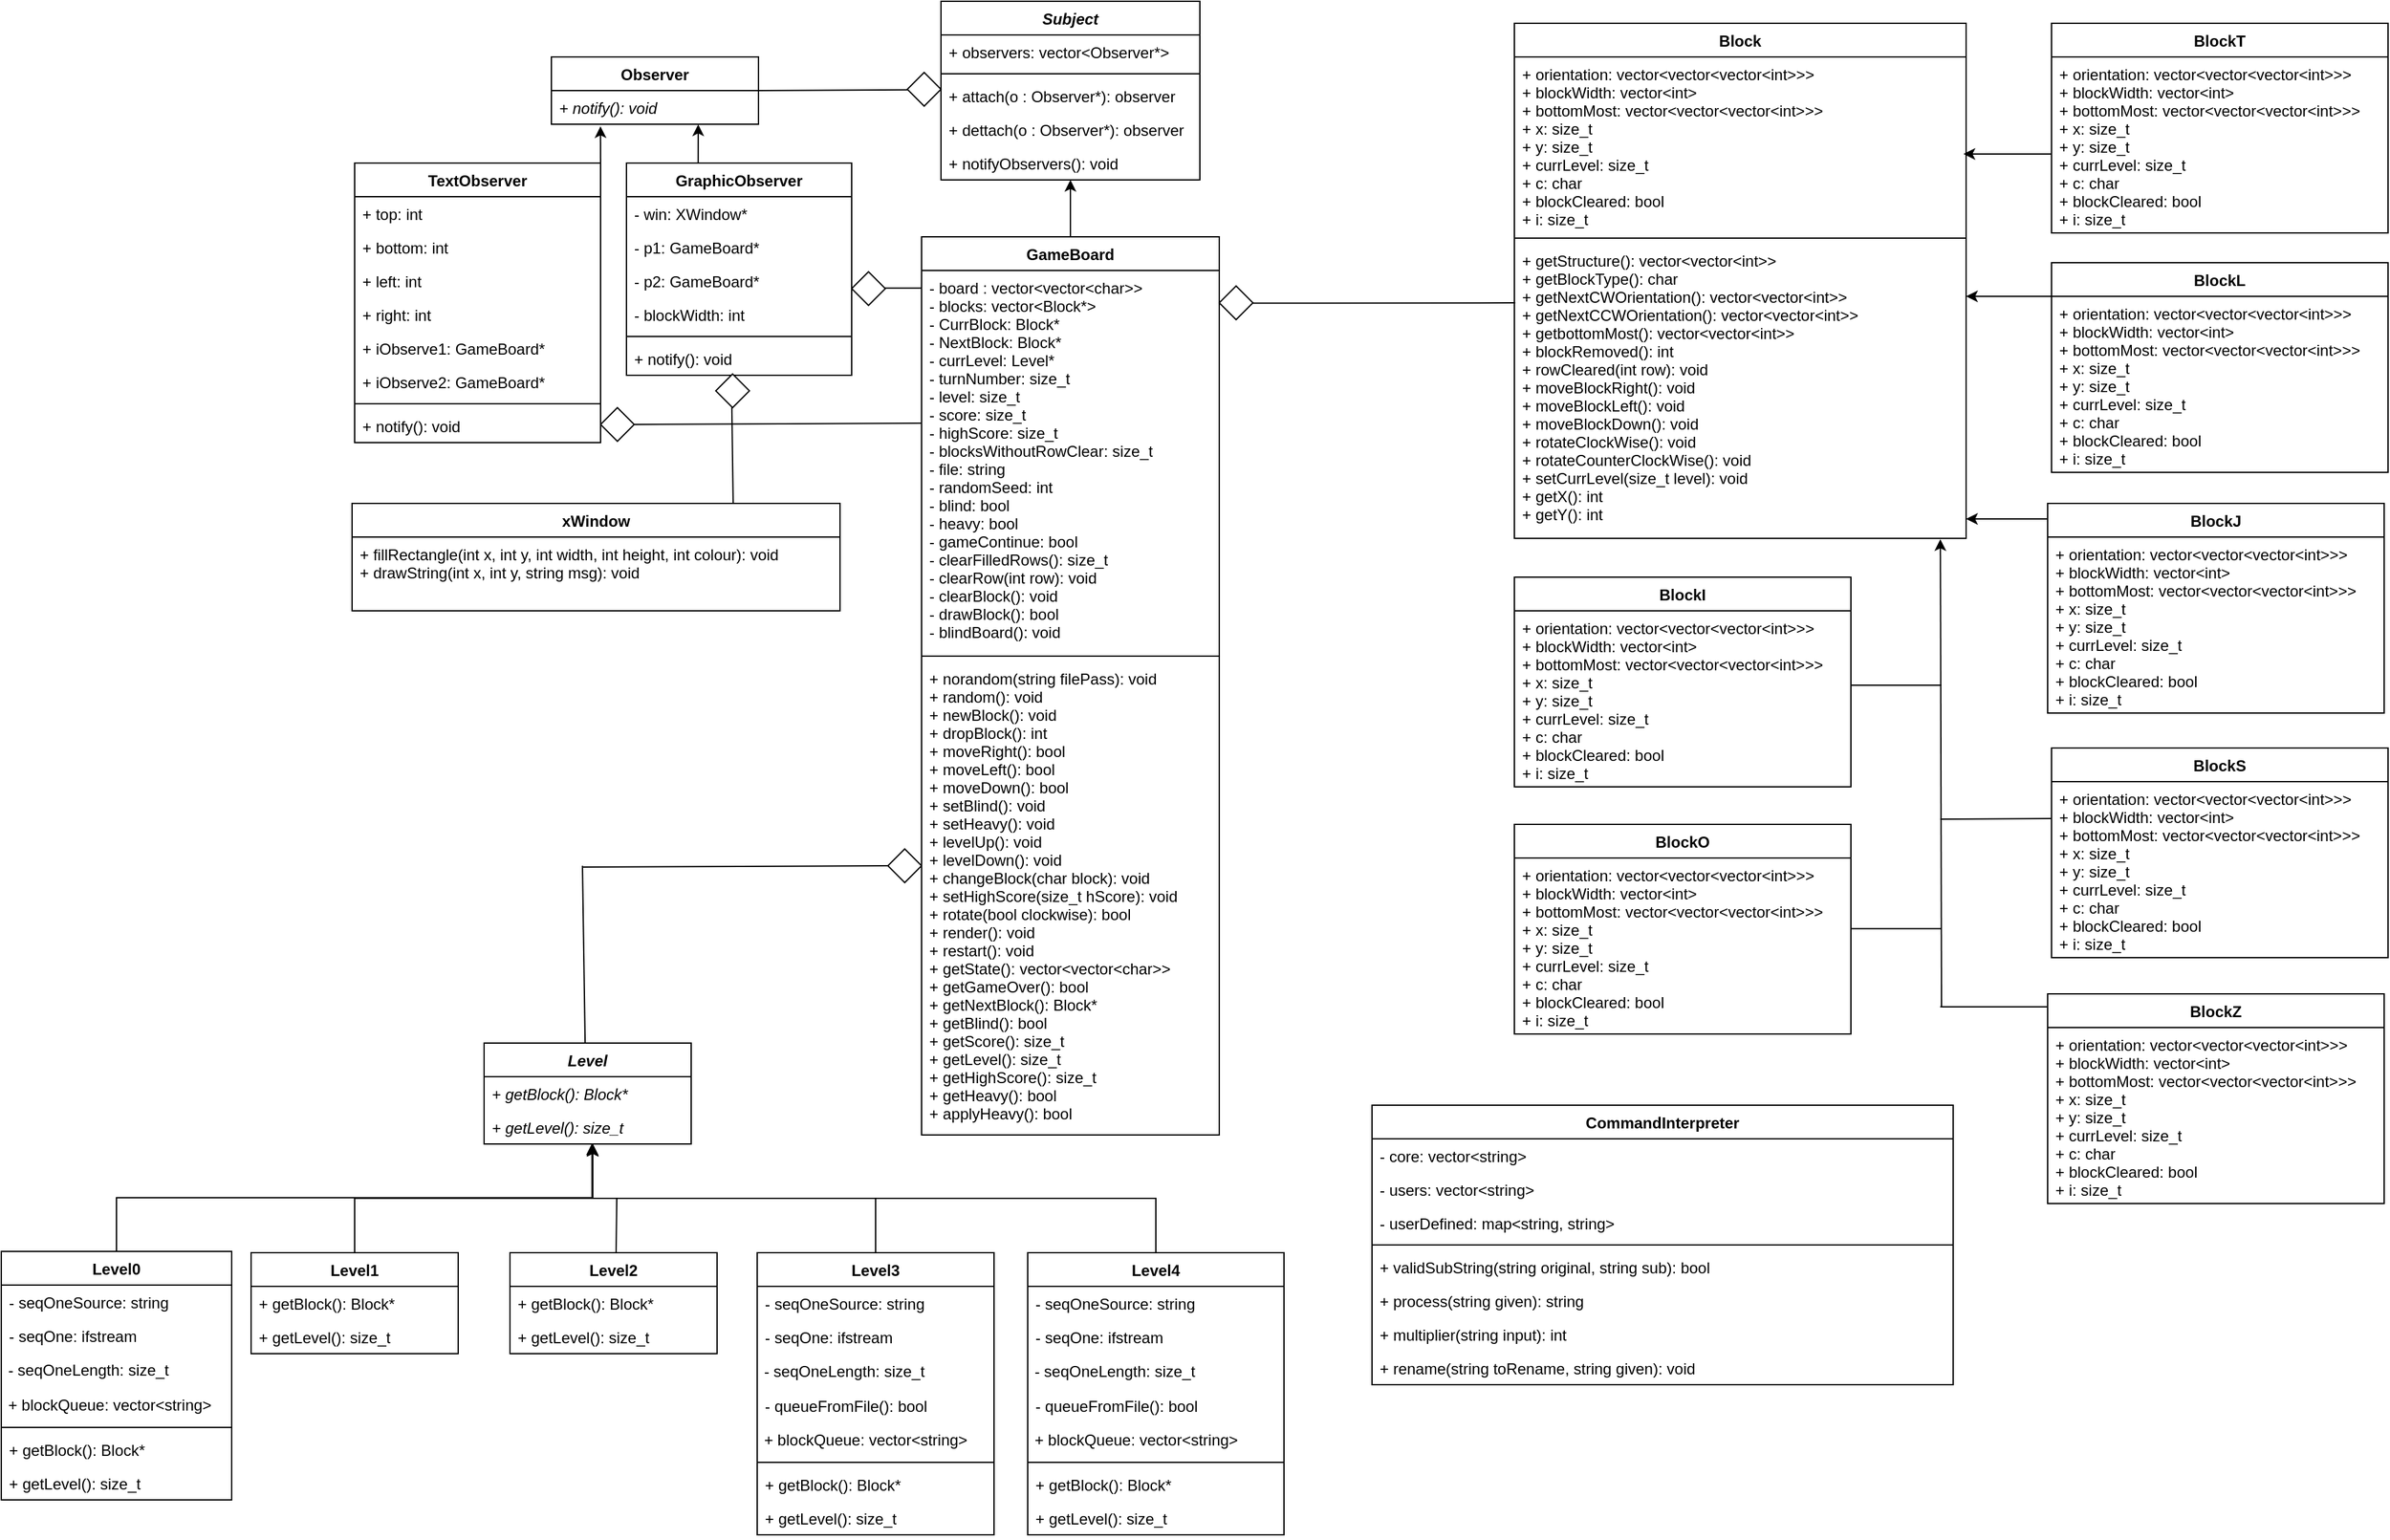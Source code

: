 <mxfile version="20.6.0" type="github">
  <diagram id="C5RBs43oDa-KdzZeNtuy" name="Page-1">
    <mxGraphModel dx="1483" dy="1273" grid="0" gridSize="10" guides="1" tooltips="1" connect="1" arrows="1" fold="1" page="0" pageScale="1" pageWidth="827" pageHeight="1169" math="0" shadow="0">
      <root>
        <mxCell id="WIyWlLk6GJQsqaUBKTNV-0" />
        <mxCell id="WIyWlLk6GJQsqaUBKTNV-1" parent="WIyWlLk6GJQsqaUBKTNV-0" />
        <mxCell id="HCrgHFyzqFVPdRo0mYGG-0" value="Subject" style="swimlane;fontStyle=3;align=center;verticalAlign=top;childLayout=stackLayout;horizontal=1;startSize=26;horizontalStack=0;resizeParent=1;resizeParentMax=0;resizeLast=0;collapsible=1;marginBottom=0;" parent="WIyWlLk6GJQsqaUBKTNV-1" vertex="1">
          <mxGeometry x="494" y="-35" width="200" height="138" as="geometry" />
        </mxCell>
        <mxCell id="HCrgHFyzqFVPdRo0mYGG-1" value="+ observers: vector&lt;Observer*&gt;" style="text;strokeColor=none;fillColor=none;align=left;verticalAlign=top;spacingLeft=4;spacingRight=4;overflow=hidden;rotatable=0;points=[[0,0.5],[1,0.5]];portConstraint=eastwest;" parent="HCrgHFyzqFVPdRo0mYGG-0" vertex="1">
          <mxGeometry y="26" width="200" height="26" as="geometry" />
        </mxCell>
        <mxCell id="HCrgHFyzqFVPdRo0mYGG-2" value="" style="line;strokeWidth=1;fillColor=none;align=left;verticalAlign=middle;spacingTop=-1;spacingLeft=3;spacingRight=3;rotatable=0;labelPosition=right;points=[];portConstraint=eastwest;strokeColor=inherit;" parent="HCrgHFyzqFVPdRo0mYGG-0" vertex="1">
          <mxGeometry y="52" width="200" height="8" as="geometry" />
        </mxCell>
        <mxCell id="OUQTVfBQ55vAlHP0ge6A-0" value="+ attach(o : Observer*): observer" style="text;strokeColor=none;fillColor=none;align=left;verticalAlign=top;spacingLeft=4;spacingRight=4;overflow=hidden;rotatable=0;points=[[0,0.5],[1,0.5]];portConstraint=eastwest;" parent="HCrgHFyzqFVPdRo0mYGG-0" vertex="1">
          <mxGeometry y="60" width="200" height="26" as="geometry" />
        </mxCell>
        <mxCell id="OUQTVfBQ55vAlHP0ge6A-1" value="+ dettach(o : Observer*): observer" style="text;strokeColor=none;fillColor=none;align=left;verticalAlign=top;spacingLeft=4;spacingRight=4;overflow=hidden;rotatable=0;points=[[0,0.5],[1,0.5]];portConstraint=eastwest;" parent="HCrgHFyzqFVPdRo0mYGG-0" vertex="1">
          <mxGeometry y="86" width="200" height="26" as="geometry" />
        </mxCell>
        <mxCell id="OUQTVfBQ55vAlHP0ge6A-2" value="+ notifyObservers(): void" style="text;strokeColor=none;fillColor=none;align=left;verticalAlign=top;spacingLeft=4;spacingRight=4;overflow=hidden;rotatable=0;points=[[0,0.5],[1,0.5]];portConstraint=eastwest;" parent="HCrgHFyzqFVPdRo0mYGG-0" vertex="1">
          <mxGeometry y="112" width="200" height="26" as="geometry" />
        </mxCell>
        <mxCell id="J1tw9hD5CfNTecOnbsp3-54" style="edgeStyle=orthogonalEdgeStyle;rounded=0;orthogonalLoop=1;jettySize=auto;html=1;exitX=0.25;exitY=0;exitDx=0;exitDy=0;entryX=0.709;entryY=1.004;entryDx=0;entryDy=0;entryPerimeter=0;" parent="WIyWlLk6GJQsqaUBKTNV-1" source="HCrgHFyzqFVPdRo0mYGG-8" target="J1tw9hD5CfNTecOnbsp3-3" edge="1">
          <mxGeometry relative="1" as="geometry" />
        </mxCell>
        <mxCell id="HCrgHFyzqFVPdRo0mYGG-8" value="GraphicObserver&#xa;" style="swimlane;fontStyle=1;align=center;verticalAlign=top;childLayout=stackLayout;horizontal=1;startSize=26;horizontalStack=0;resizeParent=1;resizeParentMax=0;resizeLast=0;collapsible=1;marginBottom=0;" parent="WIyWlLk6GJQsqaUBKTNV-1" vertex="1">
          <mxGeometry x="251" y="90" width="174" height="164" as="geometry" />
        </mxCell>
        <mxCell id="HCrgHFyzqFVPdRo0mYGG-9" value="- win: XWindow*" style="text;strokeColor=none;fillColor=none;align=left;verticalAlign=top;spacingLeft=4;spacingRight=4;overflow=hidden;rotatable=0;points=[[0,0.5],[1,0.5]];portConstraint=eastwest;" parent="HCrgHFyzqFVPdRo0mYGG-8" vertex="1">
          <mxGeometry y="26" width="174" height="26" as="geometry" />
        </mxCell>
        <mxCell id="OUQTVfBQ55vAlHP0ge6A-24" value="- p1: GameBoard*" style="text;strokeColor=none;fillColor=none;align=left;verticalAlign=top;spacingLeft=4;spacingRight=4;overflow=hidden;rotatable=0;points=[[0,0.5],[1,0.5]];portConstraint=eastwest;" parent="HCrgHFyzqFVPdRo0mYGG-8" vertex="1">
          <mxGeometry y="52" width="174" height="26" as="geometry" />
        </mxCell>
        <mxCell id="OUQTVfBQ55vAlHP0ge6A-25" value="- p2: GameBoard*" style="text;strokeColor=none;fillColor=none;align=left;verticalAlign=top;spacingLeft=4;spacingRight=4;overflow=hidden;rotatable=0;points=[[0,0.5],[1,0.5]];portConstraint=eastwest;" parent="HCrgHFyzqFVPdRo0mYGG-8" vertex="1">
          <mxGeometry y="78" width="174" height="26" as="geometry" />
        </mxCell>
        <mxCell id="OUQTVfBQ55vAlHP0ge6A-22" value="- blockWidth: int" style="text;strokeColor=none;fillColor=none;align=left;verticalAlign=top;spacingLeft=4;spacingRight=4;overflow=hidden;rotatable=0;points=[[0,0.5],[1,0.5]];portConstraint=eastwest;" parent="HCrgHFyzqFVPdRo0mYGG-8" vertex="1">
          <mxGeometry y="104" width="174" height="26" as="geometry" />
        </mxCell>
        <mxCell id="HCrgHFyzqFVPdRo0mYGG-10" value="" style="line;strokeWidth=1;fillColor=none;align=left;verticalAlign=middle;spacingTop=-1;spacingLeft=3;spacingRight=3;rotatable=0;labelPosition=right;points=[];portConstraint=eastwest;strokeColor=inherit;" parent="HCrgHFyzqFVPdRo0mYGG-8" vertex="1">
          <mxGeometry y="130" width="174" height="8" as="geometry" />
        </mxCell>
        <mxCell id="OUQTVfBQ55vAlHP0ge6A-26" value="+ notify(): void" style="text;strokeColor=none;fillColor=none;align=left;verticalAlign=top;spacingLeft=4;spacingRight=4;overflow=hidden;rotatable=0;points=[[0,0.5],[1,0.5]];portConstraint=eastwest;" parent="HCrgHFyzqFVPdRo0mYGG-8" vertex="1">
          <mxGeometry y="138" width="174" height="26" as="geometry" />
        </mxCell>
        <mxCell id="J1tw9hD5CfNTecOnbsp3-65" style="edgeStyle=orthogonalEdgeStyle;rounded=0;orthogonalLoop=1;jettySize=auto;html=1;exitX=1;exitY=0;exitDx=0;exitDy=0;entryX=0.237;entryY=1.061;entryDx=0;entryDy=0;entryPerimeter=0;" parent="WIyWlLk6GJQsqaUBKTNV-1" source="HCrgHFyzqFVPdRo0mYGG-12" target="J1tw9hD5CfNTecOnbsp3-3" edge="1">
          <mxGeometry relative="1" as="geometry" />
        </mxCell>
        <mxCell id="HCrgHFyzqFVPdRo0mYGG-12" value="TextObserver" style="swimlane;fontStyle=1;align=center;verticalAlign=top;childLayout=stackLayout;horizontal=1;startSize=26;horizontalStack=0;resizeParent=1;resizeParentMax=0;resizeLast=0;collapsible=1;marginBottom=0;" parent="WIyWlLk6GJQsqaUBKTNV-1" vertex="1">
          <mxGeometry x="41" y="90" width="190" height="216" as="geometry" />
        </mxCell>
        <mxCell id="HCrgHFyzqFVPdRo0mYGG-13" value="+ top: int" style="text;strokeColor=none;fillColor=none;align=left;verticalAlign=top;spacingLeft=4;spacingRight=4;overflow=hidden;rotatable=0;points=[[0,0.5],[1,0.5]];portConstraint=eastwest;" parent="HCrgHFyzqFVPdRo0mYGG-12" vertex="1">
          <mxGeometry y="26" width="190" height="26" as="geometry" />
        </mxCell>
        <mxCell id="J1tw9hD5CfNTecOnbsp3-48" value="+ bottom: int" style="text;strokeColor=none;fillColor=none;align=left;verticalAlign=top;spacingLeft=4;spacingRight=4;overflow=hidden;rotatable=0;points=[[0,0.5],[1,0.5]];portConstraint=eastwest;" parent="HCrgHFyzqFVPdRo0mYGG-12" vertex="1">
          <mxGeometry y="52" width="190" height="26" as="geometry" />
        </mxCell>
        <mxCell id="J1tw9hD5CfNTecOnbsp3-49" value="+ left: int" style="text;strokeColor=none;fillColor=none;align=left;verticalAlign=top;spacingLeft=4;spacingRight=4;overflow=hidden;rotatable=0;points=[[0,0.5],[1,0.5]];portConstraint=eastwest;" parent="HCrgHFyzqFVPdRo0mYGG-12" vertex="1">
          <mxGeometry y="78" width="190" height="26" as="geometry" />
        </mxCell>
        <mxCell id="J1tw9hD5CfNTecOnbsp3-50" value="+ right: int" style="text;strokeColor=none;fillColor=none;align=left;verticalAlign=top;spacingLeft=4;spacingRight=4;overflow=hidden;rotatable=0;points=[[0,0.5],[1,0.5]];portConstraint=eastwest;" parent="HCrgHFyzqFVPdRo0mYGG-12" vertex="1">
          <mxGeometry y="104" width="190" height="26" as="geometry" />
        </mxCell>
        <mxCell id="OUQTVfBQ55vAlHP0ge6A-19" value="+ iObserve1: GameBoard*" style="text;strokeColor=none;fillColor=none;align=left;verticalAlign=top;spacingLeft=4;spacingRight=4;overflow=hidden;rotatable=0;points=[[0,0.5],[1,0.5]];portConstraint=eastwest;" parent="HCrgHFyzqFVPdRo0mYGG-12" vertex="1">
          <mxGeometry y="130" width="190" height="26" as="geometry" />
        </mxCell>
        <mxCell id="OUQTVfBQ55vAlHP0ge6A-20" value="+ iObserve2: GameBoard*" style="text;strokeColor=none;fillColor=none;align=left;verticalAlign=top;spacingLeft=4;spacingRight=4;overflow=hidden;rotatable=0;points=[[0,0.5],[1,0.5]];portConstraint=eastwest;" parent="HCrgHFyzqFVPdRo0mYGG-12" vertex="1">
          <mxGeometry y="156" width="190" height="26" as="geometry" />
        </mxCell>
        <mxCell id="HCrgHFyzqFVPdRo0mYGG-14" value="" style="line;strokeWidth=1;fillColor=none;align=left;verticalAlign=middle;spacingTop=-1;spacingLeft=3;spacingRight=3;rotatable=0;labelPosition=right;points=[];portConstraint=eastwest;strokeColor=inherit;" parent="HCrgHFyzqFVPdRo0mYGG-12" vertex="1">
          <mxGeometry y="182" width="190" height="8" as="geometry" />
        </mxCell>
        <mxCell id="HCrgHFyzqFVPdRo0mYGG-15" value="+ notify(): void" style="text;strokeColor=none;fillColor=none;align=left;verticalAlign=top;spacingLeft=4;spacingRight=4;overflow=hidden;rotatable=0;points=[[0,0.5],[1,0.5]];portConstraint=eastwest;" parent="HCrgHFyzqFVPdRo0mYGG-12" vertex="1">
          <mxGeometry y="190" width="190" height="26" as="geometry" />
        </mxCell>
        <mxCell id="J1tw9hD5CfNTecOnbsp3-83" style="edgeStyle=orthogonalEdgeStyle;rounded=0;orthogonalLoop=1;jettySize=auto;html=1;exitX=0.5;exitY=0;exitDx=0;exitDy=0;entryX=0.5;entryY=1;entryDx=0;entryDy=0;" parent="WIyWlLk6GJQsqaUBKTNV-1" source="HCrgHFyzqFVPdRo0mYGG-22" target="HCrgHFyzqFVPdRo0mYGG-0" edge="1">
          <mxGeometry relative="1" as="geometry" />
        </mxCell>
        <mxCell id="HCrgHFyzqFVPdRo0mYGG-22" value="GameBoard" style="swimlane;fontStyle=1;align=center;verticalAlign=top;childLayout=stackLayout;horizontal=1;startSize=26;horizontalStack=0;resizeParent=1;resizeParentMax=0;resizeLast=0;collapsible=1;marginBottom=0;" parent="WIyWlLk6GJQsqaUBKTNV-1" vertex="1">
          <mxGeometry x="479" y="147" width="230" height="694" as="geometry" />
        </mxCell>
        <mxCell id="HCrgHFyzqFVPdRo0mYGG-23" value="- board : vector&lt;vector&lt;char&gt;&gt;&#xa;- blocks: vector&lt;Block*&gt;&#xa;- CurrBlock: Block*&#xa;- NextBlock: Block*&#xa;- currLevel: Level*&#xa;- turnNumber: size_t &#xa;- level: size_t&#xa;- score: size_t &#xa;- highScore: size_t &#xa;- blocksWithoutRowClear: size_t &#xa;- file: string&#xa;- randomSeed: int&#xa;- blind: bool&#xa;- heavy: bool&#xa;- gameContinue: bool&#xa;- clearFilledRows(): size_t &#xa;- clearRow(int row): void &#xa;- clearBlock(): void &#xa;- drawBlock(): bool &#xa;- blindBoard(): void " style="text;strokeColor=none;fillColor=none;align=left;verticalAlign=top;spacingLeft=4;spacingRight=4;overflow=hidden;rotatable=0;points=[[0,0.5],[1,0.5]];portConstraint=eastwest;" parent="HCrgHFyzqFVPdRo0mYGG-22" vertex="1">
          <mxGeometry y="26" width="230" height="294" as="geometry" />
        </mxCell>
        <mxCell id="HCrgHFyzqFVPdRo0mYGG-24" value="" style="line;strokeWidth=1;fillColor=none;align=left;verticalAlign=middle;spacingTop=-1;spacingLeft=3;spacingRight=3;rotatable=0;labelPosition=right;points=[];portConstraint=eastwest;strokeColor=inherit;" parent="HCrgHFyzqFVPdRo0mYGG-22" vertex="1">
          <mxGeometry y="320" width="230" height="8" as="geometry" />
        </mxCell>
        <mxCell id="HCrgHFyzqFVPdRo0mYGG-25" value="+ norandom(string filePass): void&#xa;+ random(): void&#xa;+ newBlock(): void&#xa;+ dropBlock(): int&#xa;+ moveRight(): bool&#xa;+ moveLeft(): bool&#xa;+ moveDown(): bool&#xa;+ setBlind(): void&#xa;+ setHeavy(): void&#xa;+ levelUp(): void&#xa;+ levelDown(): void&#xa;+ changeBlock(char block): void&#xa;+ setHighScore(size_t hScore): void&#xa;+ rotate(bool clockwise): bool&#xa;+ render(): void&#xa;+ restart(): void&#xa;+ getState(): vector&lt;vector&lt;char&gt;&gt;&#xa;+ getGameOver(): bool&#xa;+ getNextBlock(): Block*&#xa;+ getBlind(): bool&#xa;+ getScore(): size_t&#xa;+ getLevel(): size_t&#xa;+ getHighScore(): size_t&#xa;+ getHeavy(): bool&#xa;+ applyHeavy(): bool" style="text;strokeColor=none;fillColor=none;align=left;verticalAlign=top;spacingLeft=4;spacingRight=4;overflow=hidden;rotatable=0;points=[[0,0.5],[1,0.5]];portConstraint=eastwest;" parent="HCrgHFyzqFVPdRo0mYGG-22" vertex="1">
          <mxGeometry y="328" width="230" height="366" as="geometry" />
        </mxCell>
        <mxCell id="HCrgHFyzqFVPdRo0mYGG-26" value="Block" style="swimlane;fontStyle=1;align=center;verticalAlign=top;childLayout=stackLayout;horizontal=1;startSize=26;horizontalStack=0;resizeParent=1;resizeParentMax=0;resizeLast=0;collapsible=1;marginBottom=0;" parent="WIyWlLk6GJQsqaUBKTNV-1" vertex="1">
          <mxGeometry x="937" y="-18" width="349" height="398" as="geometry" />
        </mxCell>
        <mxCell id="HCrgHFyzqFVPdRo0mYGG-27" value="+ orientation: vector&lt;vector&lt;vector&lt;int&gt;&gt;&gt;&#xa;+ blockWidth: vector&lt;int&gt;&#xa;+ bottomMost: vector&lt;vector&lt;vector&lt;int&gt;&gt;&gt;&#xa;+ x: size_t&#xa;+ y: size_t&#xa;+ currLevel: size_t&#xa;+ c: char&#xa;+ blockCleared: bool&#xa;+ i: size_t" style="text;strokeColor=none;fillColor=none;align=left;verticalAlign=top;spacingLeft=4;spacingRight=4;overflow=hidden;rotatable=0;points=[[0,0.5],[1,0.5]];portConstraint=eastwest;" parent="HCrgHFyzqFVPdRo0mYGG-26" vertex="1">
          <mxGeometry y="26" width="349" height="136" as="geometry" />
        </mxCell>
        <mxCell id="HCrgHFyzqFVPdRo0mYGG-28" value="" style="line;strokeWidth=1;fillColor=none;align=left;verticalAlign=middle;spacingTop=-1;spacingLeft=3;spacingRight=3;rotatable=0;labelPosition=right;points=[];portConstraint=eastwest;strokeColor=inherit;" parent="HCrgHFyzqFVPdRo0mYGG-26" vertex="1">
          <mxGeometry y="162" width="349" height="8" as="geometry" />
        </mxCell>
        <mxCell id="QaR2JVbbHhm6DyczOlMg-28" value="+ getStructure(): vector&lt;vector&lt;int&gt;&gt;&#xa;+ getBlockType(): char&#xa;+ getNextCWOrientation(): vector&lt;vector&lt;int&gt;&gt;&#xa;+ getNextCCWOrientation(): vector&lt;vector&lt;int&gt;&gt;&#xa;+ getbottomMost(): vector&lt;vector&lt;int&gt;&gt;&#xa;+ blockRemoved(): int&#xa;+ rowCleared(int row): void&#xa;+ moveBlockRight(): void &#xa;+ moveBlockLeft(): void &#xa;+ moveBlockDown(): void &#xa;+ rotateClockWise(): void&#xa;+ rotateCounterClockWise(): void&#xa;+ setCurrLevel(size_t level): void&#xa;+ getX(): int&#xa;+ getY(): int&#xa;" style="text;strokeColor=none;fillColor=none;align=left;verticalAlign=top;spacingLeft=4;spacingRight=4;overflow=hidden;rotatable=0;points=[[0,0.5],[1,0.5]];portConstraint=eastwest;fontStyle=0" parent="HCrgHFyzqFVPdRo0mYGG-26" vertex="1">
          <mxGeometry y="170" width="349" height="228" as="geometry" />
        </mxCell>
        <mxCell id="OUQTVfBQ55vAlHP0ge6A-4" value="" style="endArrow=none;html=1;rounded=0;entryX=0;entryY=0.744;entryDx=0;entryDy=0;entryPerimeter=0;exitX=1;exitY=0.5;exitDx=0;exitDy=0;" parent="WIyWlLk6GJQsqaUBKTNV-1" edge="1">
          <mxGeometry width="50" height="50" relative="1" as="geometry">
            <mxPoint x="353" y="34.03" as="sourcePoint" />
            <mxPoint x="472" y="33.374" as="targetPoint" />
          </mxGeometry>
        </mxCell>
        <mxCell id="SA9e87aG5jH87XHgYJXB-0" style="edgeStyle=orthogonalEdgeStyle;rounded=0;orthogonalLoop=1;jettySize=auto;html=1;entryX=0.525;entryY=1.024;entryDx=0;entryDy=0;entryPerimeter=0;" parent="WIyWlLk6GJQsqaUBKTNV-1" source="SA9e87aG5jH87XHgYJXB-1" target="SA9e87aG5jH87XHgYJXB-29" edge="1">
          <mxGeometry relative="1" as="geometry" />
        </mxCell>
        <mxCell id="SA9e87aG5jH87XHgYJXB-1" value="Level0" style="swimlane;fontStyle=1;align=center;verticalAlign=top;childLayout=stackLayout;horizontal=1;startSize=26;horizontalStack=0;resizeParent=1;resizeParentMax=0;resizeLast=0;collapsible=1;marginBottom=0;" parent="WIyWlLk6GJQsqaUBKTNV-1" vertex="1">
          <mxGeometry x="-232" y="931" width="178" height="192" as="geometry" />
        </mxCell>
        <mxCell id="SA9e87aG5jH87XHgYJXB-2" value="- seqOneSource: string" style="text;strokeColor=none;fillColor=none;align=left;verticalAlign=top;spacingLeft=4;spacingRight=4;overflow=hidden;rotatable=0;points=[[0,0.5],[1,0.5]];portConstraint=eastwest;" parent="SA9e87aG5jH87XHgYJXB-1" vertex="1">
          <mxGeometry y="26" width="178" height="26" as="geometry" />
        </mxCell>
        <mxCell id="SA9e87aG5jH87XHgYJXB-4" value="- seqOne: ifstream" style="text;strokeColor=none;fillColor=none;align=left;verticalAlign=top;spacingLeft=4;spacingRight=4;overflow=hidden;rotatable=0;points=[[0,0.5],[1,0.5]];portConstraint=eastwest;" parent="SA9e87aG5jH87XHgYJXB-1" vertex="1">
          <mxGeometry y="52" width="178" height="26" as="geometry" />
        </mxCell>
        <mxCell id="1bKaA9nrN4Yp3Y4ilVdM-0" value="&lt;span style=&quot;color: rgb(0, 0, 0); font-family: Helvetica; font-size: 12px; font-style: normal; font-variant-ligatures: normal; font-variant-caps: normal; font-weight: 400; letter-spacing: normal; orphans: 2; text-align: left; text-indent: 0px; text-transform: none; widows: 2; word-spacing: 0px; -webkit-text-stroke-width: 0px; background-color: rgb(255, 255, 255); text-decoration-thickness: initial; text-decoration-style: initial; text-decoration-color: initial; float: none; display: inline !important;&quot;&gt;&amp;nbsp;- seqOneLength: size_t&lt;/span&gt;" style="text;whiteSpace=wrap;html=1;" parent="SA9e87aG5jH87XHgYJXB-1" vertex="1">
          <mxGeometry y="78" width="178" height="27" as="geometry" />
        </mxCell>
        <mxCell id="1bKaA9nrN4Yp3Y4ilVdM-1" value="&lt;span style=&quot;color: rgb(0, 0, 0); font-family: Helvetica; font-size: 12px; font-style: normal; font-variant-ligatures: normal; font-variant-caps: normal; font-weight: 400; letter-spacing: normal; orphans: 2; text-align: left; text-indent: 0px; text-transform: none; widows: 2; word-spacing: 0px; -webkit-text-stroke-width: 0px; background-color: rgb(255, 255, 255); text-decoration-thickness: initial; text-decoration-style: initial; text-decoration-color: initial; float: none; display: inline !important;&quot;&gt;&amp;nbsp;+ blockQueue: vector&amp;lt;string&amp;gt;&lt;/span&gt;" style="text;whiteSpace=wrap;html=1;" parent="SA9e87aG5jH87XHgYJXB-1" vertex="1">
          <mxGeometry y="105" width="178" height="27" as="geometry" />
        </mxCell>
        <mxCell id="SA9e87aG5jH87XHgYJXB-6" value="" style="line;strokeWidth=1;fillColor=none;align=left;verticalAlign=middle;spacingTop=-1;spacingLeft=3;spacingRight=3;rotatable=0;labelPosition=right;points=[];portConstraint=eastwest;strokeColor=inherit;" parent="SA9e87aG5jH87XHgYJXB-1" vertex="1">
          <mxGeometry y="132" width="178" height="8" as="geometry" />
        </mxCell>
        <mxCell id="SA9e87aG5jH87XHgYJXB-7" value="+ getBlock(): Block*" style="text;strokeColor=none;fillColor=none;align=left;verticalAlign=top;spacingLeft=4;spacingRight=4;overflow=hidden;rotatable=0;points=[[0,0.5],[1,0.5]];portConstraint=eastwest;" parent="SA9e87aG5jH87XHgYJXB-1" vertex="1">
          <mxGeometry y="140" width="178" height="26" as="geometry" />
        </mxCell>
        <mxCell id="SA9e87aG5jH87XHgYJXB-8" value="+ getLevel(): size_t" style="text;strokeColor=none;fillColor=none;align=left;verticalAlign=top;spacingLeft=4;spacingRight=4;overflow=hidden;rotatable=0;points=[[0,0.5],[1,0.5]];portConstraint=eastwest;" parent="SA9e87aG5jH87XHgYJXB-1" vertex="1">
          <mxGeometry y="166" width="178" height="26" as="geometry" />
        </mxCell>
        <mxCell id="SA9e87aG5jH87XHgYJXB-9" style="edgeStyle=orthogonalEdgeStyle;rounded=0;orthogonalLoop=1;jettySize=auto;html=1;entryX=0.525;entryY=0.99;entryDx=0;entryDy=0;entryPerimeter=0;" parent="WIyWlLk6GJQsqaUBKTNV-1" source="SA9e87aG5jH87XHgYJXB-10" target="SA9e87aG5jH87XHgYJXB-29" edge="1">
          <mxGeometry relative="1" as="geometry" />
        </mxCell>
        <mxCell id="SA9e87aG5jH87XHgYJXB-10" value="Level1" style="swimlane;fontStyle=1;align=center;verticalAlign=top;childLayout=stackLayout;horizontal=1;startSize=26;horizontalStack=0;resizeParent=1;resizeParentMax=0;resizeLast=0;collapsible=1;marginBottom=0;" parent="WIyWlLk6GJQsqaUBKTNV-1" vertex="1">
          <mxGeometry x="-39" y="932" width="160" height="78" as="geometry" />
        </mxCell>
        <mxCell id="SA9e87aG5jH87XHgYJXB-11" value="+ getBlock(): Block*" style="text;strokeColor=none;fillColor=none;align=left;verticalAlign=top;spacingLeft=4;spacingRight=4;overflow=hidden;rotatable=0;points=[[0,0.5],[1,0.5]];portConstraint=eastwest;" parent="SA9e87aG5jH87XHgYJXB-10" vertex="1">
          <mxGeometry y="26" width="160" height="26" as="geometry" />
        </mxCell>
        <mxCell id="SA9e87aG5jH87XHgYJXB-12" value="+ getLevel(): size_t" style="text;strokeColor=none;fillColor=none;align=left;verticalAlign=top;spacingLeft=4;spacingRight=4;overflow=hidden;rotatable=0;points=[[0,0.5],[1,0.5]];portConstraint=eastwest;" parent="SA9e87aG5jH87XHgYJXB-10" vertex="1">
          <mxGeometry y="52" width="160" height="26" as="geometry" />
        </mxCell>
        <mxCell id="SA9e87aG5jH87XHgYJXB-13" style="edgeStyle=orthogonalEdgeStyle;rounded=0;orthogonalLoop=1;jettySize=auto;html=1;entryX=0.524;entryY=1.02;entryDx=0;entryDy=0;entryPerimeter=0;" parent="WIyWlLk6GJQsqaUBKTNV-1" target="SA9e87aG5jH87XHgYJXB-29" edge="1">
          <mxGeometry relative="1" as="geometry">
            <mxPoint x="243" y="932" as="sourcePoint" />
            <mxPoint x="225.24" y="881.74" as="targetPoint" />
          </mxGeometry>
        </mxCell>
        <mxCell id="SA9e87aG5jH87XHgYJXB-14" value="Level2" style="swimlane;fontStyle=1;align=center;verticalAlign=top;childLayout=stackLayout;horizontal=1;startSize=26;horizontalStack=0;resizeParent=1;resizeParentMax=0;resizeLast=0;collapsible=1;marginBottom=0;" parent="WIyWlLk6GJQsqaUBKTNV-1" vertex="1">
          <mxGeometry x="161" y="932" width="160" height="78" as="geometry" />
        </mxCell>
        <mxCell id="SA9e87aG5jH87XHgYJXB-15" value="+ getBlock(): Block*" style="text;strokeColor=none;fillColor=none;align=left;verticalAlign=top;spacingLeft=4;spacingRight=4;overflow=hidden;rotatable=0;points=[[0,0.5],[1,0.5]];portConstraint=eastwest;" parent="SA9e87aG5jH87XHgYJXB-14" vertex="1">
          <mxGeometry y="26" width="160" height="26" as="geometry" />
        </mxCell>
        <mxCell id="SA9e87aG5jH87XHgYJXB-16" value="+ getLevel(): size_t" style="text;strokeColor=none;fillColor=none;align=left;verticalAlign=top;spacingLeft=4;spacingRight=4;overflow=hidden;rotatable=0;points=[[0,0.5],[1,0.5]];portConstraint=eastwest;" parent="SA9e87aG5jH87XHgYJXB-14" vertex="1">
          <mxGeometry y="52" width="160" height="26" as="geometry" />
        </mxCell>
        <mxCell id="SA9e87aG5jH87XHgYJXB-17" style="edgeStyle=orthogonalEdgeStyle;rounded=0;orthogonalLoop=1;jettySize=auto;html=1;entryX=0.524;entryY=1.01;entryDx=0;entryDy=0;entryPerimeter=0;" parent="WIyWlLk6GJQsqaUBKTNV-1" source="SA9e87aG5jH87XHgYJXB-18" target="SA9e87aG5jH87XHgYJXB-29" edge="1">
          <mxGeometry relative="1" as="geometry" />
        </mxCell>
        <mxCell id="SA9e87aG5jH87XHgYJXB-18" value="Level3" style="swimlane;fontStyle=1;align=center;verticalAlign=top;childLayout=stackLayout;horizontal=1;startSize=26;horizontalStack=0;resizeParent=1;resizeParentMax=0;resizeLast=0;collapsible=1;marginBottom=0;" parent="WIyWlLk6GJQsqaUBKTNV-1" vertex="1">
          <mxGeometry x="352" y="932" width="183" height="218" as="geometry" />
        </mxCell>
        <mxCell id="1bKaA9nrN4Yp3Y4ilVdM-5" value="- seqOneSource: string" style="text;strokeColor=none;fillColor=none;align=left;verticalAlign=top;spacingLeft=4;spacingRight=4;overflow=hidden;rotatable=0;points=[[0,0.5],[1,0.5]];portConstraint=eastwest;" parent="SA9e87aG5jH87XHgYJXB-18" vertex="1">
          <mxGeometry y="26" width="183" height="26" as="geometry" />
        </mxCell>
        <mxCell id="1bKaA9nrN4Yp3Y4ilVdM-6" value="- seqOne: ifstream" style="text;strokeColor=none;fillColor=none;align=left;verticalAlign=top;spacingLeft=4;spacingRight=4;overflow=hidden;rotatable=0;points=[[0,0.5],[1,0.5]];portConstraint=eastwest;" parent="SA9e87aG5jH87XHgYJXB-18" vertex="1">
          <mxGeometry y="52" width="183" height="26" as="geometry" />
        </mxCell>
        <mxCell id="1bKaA9nrN4Yp3Y4ilVdM-7" value="&lt;span style=&quot;color: rgb(0, 0, 0); font-family: Helvetica; font-size: 12px; font-style: normal; font-variant-ligatures: normal; font-variant-caps: normal; font-weight: 400; letter-spacing: normal; orphans: 2; text-align: left; text-indent: 0px; text-transform: none; widows: 2; word-spacing: 0px; -webkit-text-stroke-width: 0px; background-color: rgb(255, 255, 255); text-decoration-thickness: initial; text-decoration-style: initial; text-decoration-color: initial; float: none; display: inline !important;&quot;&gt;&amp;nbsp;- seqOneLength: size_t&lt;/span&gt;" style="text;whiteSpace=wrap;html=1;" parent="SA9e87aG5jH87XHgYJXB-18" vertex="1">
          <mxGeometry y="78" width="183" height="27" as="geometry" />
        </mxCell>
        <mxCell id="1bKaA9nrN4Yp3Y4ilVdM-4" value="- queueFromFile(): bool" style="text;strokeColor=none;fillColor=none;align=left;verticalAlign=top;spacingLeft=4;spacingRight=4;overflow=hidden;rotatable=0;points=[[0,0.5],[1,0.5]];portConstraint=eastwest;" parent="SA9e87aG5jH87XHgYJXB-18" vertex="1">
          <mxGeometry y="105" width="183" height="26" as="geometry" />
        </mxCell>
        <mxCell id="1bKaA9nrN4Yp3Y4ilVdM-9" value="&lt;span style=&quot;color: rgb(0, 0, 0); font-family: Helvetica; font-size: 12px; font-style: normal; font-variant-ligatures: normal; font-variant-caps: normal; font-weight: 400; letter-spacing: normal; orphans: 2; text-align: left; text-indent: 0px; text-transform: none; widows: 2; word-spacing: 0px; -webkit-text-stroke-width: 0px; background-color: rgb(255, 255, 255); text-decoration-thickness: initial; text-decoration-style: initial; text-decoration-color: initial; float: none; display: inline !important;&quot;&gt;&amp;nbsp;+ blockQueue: vector&amp;lt;string&amp;gt;&lt;/span&gt;" style="text;whiteSpace=wrap;html=1;" parent="SA9e87aG5jH87XHgYJXB-18" vertex="1">
          <mxGeometry y="131" width="183" height="27" as="geometry" />
        </mxCell>
        <mxCell id="1bKaA9nrN4Yp3Y4ilVdM-3" value="" style="line;strokeWidth=1;fillColor=none;align=left;verticalAlign=middle;spacingTop=-1;spacingLeft=3;spacingRight=3;rotatable=0;labelPosition=right;points=[];portConstraint=eastwest;strokeColor=inherit;" parent="SA9e87aG5jH87XHgYJXB-18" vertex="1">
          <mxGeometry y="158" width="183" height="8" as="geometry" />
        </mxCell>
        <mxCell id="SA9e87aG5jH87XHgYJXB-19" value="+ getBlock(): Block*" style="text;strokeColor=none;fillColor=none;align=left;verticalAlign=top;spacingLeft=4;spacingRight=4;overflow=hidden;rotatable=0;points=[[0,0.5],[1,0.5]];portConstraint=eastwest;" parent="SA9e87aG5jH87XHgYJXB-18" vertex="1">
          <mxGeometry y="166" width="183" height="26" as="geometry" />
        </mxCell>
        <mxCell id="SA9e87aG5jH87XHgYJXB-20" value="+ getLevel(): size_t" style="text;strokeColor=none;fillColor=none;align=left;verticalAlign=top;spacingLeft=4;spacingRight=4;overflow=hidden;rotatable=0;points=[[0,0.5],[1,0.5]];portConstraint=eastwest;" parent="SA9e87aG5jH87XHgYJXB-18" vertex="1">
          <mxGeometry y="192" width="183" height="26" as="geometry" />
        </mxCell>
        <mxCell id="SA9e87aG5jH87XHgYJXB-21" style="edgeStyle=orthogonalEdgeStyle;rounded=0;orthogonalLoop=1;jettySize=auto;html=1;entryX=0.521;entryY=0.982;entryDx=0;entryDy=0;entryPerimeter=0;" parent="WIyWlLk6GJQsqaUBKTNV-1" source="SA9e87aG5jH87XHgYJXB-22" target="SA9e87aG5jH87XHgYJXB-29" edge="1">
          <mxGeometry relative="1" as="geometry" />
        </mxCell>
        <mxCell id="SA9e87aG5jH87XHgYJXB-22" value="Level4" style="swimlane;fontStyle=1;align=center;verticalAlign=top;childLayout=stackLayout;horizontal=1;startSize=26;horizontalStack=0;resizeParent=1;resizeParentMax=0;resizeLast=0;collapsible=1;marginBottom=0;" parent="WIyWlLk6GJQsqaUBKTNV-1" vertex="1">
          <mxGeometry x="561" y="932" width="198" height="218" as="geometry" />
        </mxCell>
        <mxCell id="1bKaA9nrN4Yp3Y4ilVdM-11" value="- seqOneSource: string" style="text;strokeColor=none;fillColor=none;align=left;verticalAlign=top;spacingLeft=4;spacingRight=4;overflow=hidden;rotatable=0;points=[[0,0.5],[1,0.5]];portConstraint=eastwest;" parent="SA9e87aG5jH87XHgYJXB-22" vertex="1">
          <mxGeometry y="26" width="198" height="26" as="geometry" />
        </mxCell>
        <mxCell id="1bKaA9nrN4Yp3Y4ilVdM-12" value="- seqOne: ifstream" style="text;strokeColor=none;fillColor=none;align=left;verticalAlign=top;spacingLeft=4;spacingRight=4;overflow=hidden;rotatable=0;points=[[0,0.5],[1,0.5]];portConstraint=eastwest;" parent="SA9e87aG5jH87XHgYJXB-22" vertex="1">
          <mxGeometry y="52" width="198" height="26" as="geometry" />
        </mxCell>
        <mxCell id="1bKaA9nrN4Yp3Y4ilVdM-13" value="&lt;span style=&quot;color: rgb(0, 0, 0); font-family: Helvetica; font-size: 12px; font-style: normal; font-variant-ligatures: normal; font-variant-caps: normal; font-weight: 400; letter-spacing: normal; orphans: 2; text-align: left; text-indent: 0px; text-transform: none; widows: 2; word-spacing: 0px; -webkit-text-stroke-width: 0px; background-color: rgb(255, 255, 255); text-decoration-thickness: initial; text-decoration-style: initial; text-decoration-color: initial; float: none; display: inline !important;&quot;&gt;&amp;nbsp;- seqOneLength: size_t&lt;/span&gt;" style="text;whiteSpace=wrap;html=1;" parent="SA9e87aG5jH87XHgYJXB-22" vertex="1">
          <mxGeometry y="78" width="198" height="27" as="geometry" />
        </mxCell>
        <mxCell id="1bKaA9nrN4Yp3Y4ilVdM-14" value="- queueFromFile(): bool" style="text;strokeColor=none;fillColor=none;align=left;verticalAlign=top;spacingLeft=4;spacingRight=4;overflow=hidden;rotatable=0;points=[[0,0.5],[1,0.5]];portConstraint=eastwest;" parent="SA9e87aG5jH87XHgYJXB-22" vertex="1">
          <mxGeometry y="105" width="198" height="26" as="geometry" />
        </mxCell>
        <mxCell id="1bKaA9nrN4Yp3Y4ilVdM-15" value="&lt;span style=&quot;color: rgb(0, 0, 0); font-family: Helvetica; font-size: 12px; font-style: normal; font-variant-ligatures: normal; font-variant-caps: normal; font-weight: 400; letter-spacing: normal; orphans: 2; text-align: left; text-indent: 0px; text-transform: none; widows: 2; word-spacing: 0px; -webkit-text-stroke-width: 0px; background-color: rgb(255, 255, 255); text-decoration-thickness: initial; text-decoration-style: initial; text-decoration-color: initial; float: none; display: inline !important;&quot;&gt;&amp;nbsp;+ blockQueue: vector&amp;lt;string&amp;gt;&lt;/span&gt;" style="text;whiteSpace=wrap;html=1;" parent="SA9e87aG5jH87XHgYJXB-22" vertex="1">
          <mxGeometry y="131" width="198" height="27" as="geometry" />
        </mxCell>
        <mxCell id="1bKaA9nrN4Yp3Y4ilVdM-10" value="" style="line;strokeWidth=1;fillColor=none;align=left;verticalAlign=middle;spacingTop=-1;spacingLeft=3;spacingRight=3;rotatable=0;labelPosition=right;points=[];portConstraint=eastwest;strokeColor=inherit;" parent="SA9e87aG5jH87XHgYJXB-22" vertex="1">
          <mxGeometry y="158" width="198" height="8" as="geometry" />
        </mxCell>
        <mxCell id="SA9e87aG5jH87XHgYJXB-23" value="+ getBlock(): Block*" style="text;strokeColor=none;fillColor=none;align=left;verticalAlign=top;spacingLeft=4;spacingRight=4;overflow=hidden;rotatable=0;points=[[0,0.5],[1,0.5]];portConstraint=eastwest;" parent="SA9e87aG5jH87XHgYJXB-22" vertex="1">
          <mxGeometry y="166" width="198" height="26" as="geometry" />
        </mxCell>
        <mxCell id="SA9e87aG5jH87XHgYJXB-24" value="+ getLevel(): size_t" style="text;strokeColor=none;fillColor=none;align=left;verticalAlign=top;spacingLeft=4;spacingRight=4;overflow=hidden;rotatable=0;points=[[0,0.5],[1,0.5]];portConstraint=eastwest;" parent="SA9e87aG5jH87XHgYJXB-22" vertex="1">
          <mxGeometry y="192" width="198" height="26" as="geometry" />
        </mxCell>
        <mxCell id="SA9e87aG5jH87XHgYJXB-25" value="Level" style="swimlane;fontStyle=3;align=center;verticalAlign=top;childLayout=stackLayout;horizontal=1;startSize=26;horizontalStack=0;resizeParent=1;resizeParentMax=0;resizeLast=0;collapsible=1;marginBottom=0;" parent="WIyWlLk6GJQsqaUBKTNV-1" vertex="1">
          <mxGeometry x="141" y="770" width="160" height="78" as="geometry" />
        </mxCell>
        <mxCell id="SA9e87aG5jH87XHgYJXB-28" value="+ getBlock(): Block*" style="text;strokeColor=none;fillColor=none;align=left;verticalAlign=top;spacingLeft=4;spacingRight=4;overflow=hidden;rotatable=0;points=[[0,0.5],[1,0.5]];portConstraint=eastwest;fontStyle=2" parent="SA9e87aG5jH87XHgYJXB-25" vertex="1">
          <mxGeometry y="26" width="160" height="26" as="geometry" />
        </mxCell>
        <mxCell id="SA9e87aG5jH87XHgYJXB-29" value="+ getLevel(): size_t" style="text;strokeColor=none;fillColor=none;align=left;verticalAlign=top;spacingLeft=4;spacingRight=4;overflow=hidden;rotatable=0;points=[[0,0.5],[1,0.5]];portConstraint=eastwest;fontStyle=2" parent="SA9e87aG5jH87XHgYJXB-25" vertex="1">
          <mxGeometry y="52" width="160" height="26" as="geometry" />
        </mxCell>
        <mxCell id="QaR2JVbbHhm6DyczOlMg-9" value="BlockI" style="swimlane;fontStyle=1;align=center;verticalAlign=top;childLayout=stackLayout;horizontal=1;startSize=26;horizontalStack=0;resizeParent=1;resizeParentMax=0;resizeLast=0;collapsible=1;marginBottom=0;" parent="WIyWlLk6GJQsqaUBKTNV-1" vertex="1">
          <mxGeometry x="937" y="410" width="260" height="162" as="geometry" />
        </mxCell>
        <mxCell id="PZ6ts_5hy0eauSrwfDoC-12" value="+ orientation: vector&lt;vector&lt;vector&lt;int&gt;&gt;&gt;&#xa;+ blockWidth: vector&lt;int&gt;&#xa;+ bottomMost: vector&lt;vector&lt;vector&lt;int&gt;&gt;&gt;&#xa;+ x: size_t&#xa;+ y: size_t&#xa;+ currLevel: size_t&#xa;+ c: char&#xa;+ blockCleared: bool&#xa;+ i: size_t" style="text;strokeColor=none;fillColor=none;align=left;verticalAlign=top;spacingLeft=4;spacingRight=4;overflow=hidden;rotatable=0;points=[[0,0.5],[1,0.5]];portConstraint=eastwest;" vertex="1" parent="QaR2JVbbHhm6DyczOlMg-9">
          <mxGeometry y="26" width="260" height="136" as="geometry" />
        </mxCell>
        <mxCell id="QaR2JVbbHhm6DyczOlMg-25" value="" style="endArrow=none;html=1;rounded=0;" parent="WIyWlLk6GJQsqaUBKTNV-1" edge="1">
          <mxGeometry width="50" height="50" relative="1" as="geometry">
            <mxPoint x="1090" y="290.0" as="sourcePoint" />
            <mxPoint x="1089.167" y="289.917" as="targetPoint" />
          </mxGeometry>
        </mxCell>
        <mxCell id="J1tw9hD5CfNTecOnbsp3-2" value="Observer&#xa;" style="swimlane;fontStyle=1;align=center;verticalAlign=top;childLayout=stackLayout;horizontal=1;startSize=26;horizontalStack=0;resizeParent=1;resizeParentMax=0;resizeLast=0;collapsible=1;marginBottom=0;" parent="WIyWlLk6GJQsqaUBKTNV-1" vertex="1">
          <mxGeometry x="193" y="8" width="160" height="52" as="geometry" />
        </mxCell>
        <mxCell id="J1tw9hD5CfNTecOnbsp3-3" value="+ notify(): void" style="text;strokeColor=none;fillColor=none;align=left;verticalAlign=top;spacingLeft=4;spacingRight=4;overflow=hidden;rotatable=0;points=[[0,0.5],[1,0.5]];portConstraint=eastwest;fontStyle=2" parent="J1tw9hD5CfNTecOnbsp3-2" vertex="1">
          <mxGeometry y="26" width="160" height="26" as="geometry" />
        </mxCell>
        <mxCell id="J1tw9hD5CfNTecOnbsp3-6" value="" style="rhombus;whiteSpace=wrap;html=1;" parent="WIyWlLk6GJQsqaUBKTNV-1" vertex="1">
          <mxGeometry x="468" y="20" width="26" height="26" as="geometry" />
        </mxCell>
        <mxCell id="J1tw9hD5CfNTecOnbsp3-68" value="xWindow" style="swimlane;fontStyle=1;align=center;verticalAlign=top;childLayout=stackLayout;horizontal=1;startSize=26;horizontalStack=0;resizeParent=1;resizeParentMax=0;resizeLast=0;collapsible=1;marginBottom=0;" parent="WIyWlLk6GJQsqaUBKTNV-1" vertex="1">
          <mxGeometry x="39" y="353" width="377" height="83" as="geometry" />
        </mxCell>
        <mxCell id="J1tw9hD5CfNTecOnbsp3-74" value="+ fillRectangle(int x, int y, int width, int height, int colour): void&#xa;+ drawString(int x, int y, string msg): void" style="text;strokeColor=none;fillColor=none;align=left;verticalAlign=top;spacingLeft=4;spacingRight=4;overflow=hidden;rotatable=0;points=[[0,0.5],[1,0.5]];portConstraint=eastwest;" parent="J1tw9hD5CfNTecOnbsp3-68" vertex="1">
          <mxGeometry y="26" width="377" height="57" as="geometry" />
        </mxCell>
        <mxCell id="J1tw9hD5CfNTecOnbsp3-79" value="" style="rhombus;whiteSpace=wrap;html=1;" parent="WIyWlLk6GJQsqaUBKTNV-1" vertex="1">
          <mxGeometry x="320" y="253" width="26" height="26" as="geometry" />
        </mxCell>
        <mxCell id="J1tw9hD5CfNTecOnbsp3-82" value="" style="endArrow=none;html=1;rounded=0;entryX=0.478;entryY=0.998;entryDx=0;entryDy=0;entryPerimeter=0;exitX=0.781;exitY=-0.005;exitDx=0;exitDy=0;exitPerimeter=0;" parent="WIyWlLk6GJQsqaUBKTNV-1" source="J1tw9hD5CfNTecOnbsp3-68" target="J1tw9hD5CfNTecOnbsp3-79" edge="1">
          <mxGeometry width="50" height="50" relative="1" as="geometry">
            <mxPoint x="332" y="352" as="sourcePoint" />
            <mxPoint x="334.172" y="253.948" as="targetPoint" />
          </mxGeometry>
        </mxCell>
        <mxCell id="PZ6ts_5hy0eauSrwfDoC-1" value="" style="endArrow=none;html=1;rounded=0;" edge="1" parent="WIyWlLk6GJQsqaUBKTNV-1">
          <mxGeometry width="50" height="50" relative="1" as="geometry">
            <mxPoint x="442" y="186.62" as="sourcePoint" />
            <mxPoint x="479" y="186.62" as="targetPoint" />
          </mxGeometry>
        </mxCell>
        <mxCell id="PZ6ts_5hy0eauSrwfDoC-0" value="" style="rhombus;whiteSpace=wrap;html=1;" vertex="1" parent="WIyWlLk6GJQsqaUBKTNV-1">
          <mxGeometry x="425" y="174" width="26" height="26" as="geometry" />
        </mxCell>
        <mxCell id="PZ6ts_5hy0eauSrwfDoC-2" value="" style="endArrow=none;html=1;rounded=0;startArrow=none;" edge="1" parent="WIyWlLk6GJQsqaUBKTNV-1" source="PZ6ts_5hy0eauSrwfDoC-3">
          <mxGeometry width="50" height="50" relative="1" as="geometry">
            <mxPoint x="245" y="299" as="sourcePoint" />
            <mxPoint x="479" y="291" as="targetPoint" />
          </mxGeometry>
        </mxCell>
        <mxCell id="PZ6ts_5hy0eauSrwfDoC-3" value="" style="rhombus;whiteSpace=wrap;html=1;" vertex="1" parent="WIyWlLk6GJQsqaUBKTNV-1">
          <mxGeometry x="231" y="279" width="26" height="26" as="geometry" />
        </mxCell>
        <mxCell id="PZ6ts_5hy0eauSrwfDoC-7" value="" style="rhombus;whiteSpace=wrap;html=1;" vertex="1" parent="WIyWlLk6GJQsqaUBKTNV-1">
          <mxGeometry x="453" y="620" width="26" height="26" as="geometry" />
        </mxCell>
        <mxCell id="PZ6ts_5hy0eauSrwfDoC-8" value="" style="endArrow=none;html=1;rounded=0;startArrow=none;" edge="1" parent="WIyWlLk6GJQsqaUBKTNV-1">
          <mxGeometry width="50" height="50" relative="1" as="geometry">
            <mxPoint x="217" y="633" as="sourcePoint" />
            <mxPoint x="219.06" y="770" as="targetPoint" />
          </mxGeometry>
        </mxCell>
        <mxCell id="PZ6ts_5hy0eauSrwfDoC-9" value="" style="endArrow=none;html=1;rounded=0;startArrow=none;exitX=0;exitY=0.5;exitDx=0;exitDy=0;" edge="1" parent="WIyWlLk6GJQsqaUBKTNV-1" source="PZ6ts_5hy0eauSrwfDoC-7">
          <mxGeometry width="50" height="50" relative="1" as="geometry">
            <mxPoint x="215" y="502" as="sourcePoint" />
            <mxPoint x="217" y="634" as="targetPoint" />
          </mxGeometry>
        </mxCell>
        <mxCell id="PZ6ts_5hy0eauSrwfDoC-11" value="" style="endArrow=none;html=1;rounded=0;entryX=0.002;entryY=0.202;entryDx=0;entryDy=0;entryPerimeter=0;exitX=1;exitY=0.5;exitDx=0;exitDy=0;" edge="1" parent="WIyWlLk6GJQsqaUBKTNV-1" target="QaR2JVbbHhm6DyczOlMg-28">
          <mxGeometry width="50" height="50" relative="1" as="geometry">
            <mxPoint x="723" y="198.3" as="sourcePoint" />
            <mxPoint x="842" y="197.644" as="targetPoint" />
          </mxGeometry>
        </mxCell>
        <mxCell id="PZ6ts_5hy0eauSrwfDoC-10" value="" style="rhombus;whiteSpace=wrap;html=1;" vertex="1" parent="WIyWlLk6GJQsqaUBKTNV-1">
          <mxGeometry x="709" y="185" width="26" height="26" as="geometry" />
        </mxCell>
        <mxCell id="PZ6ts_5hy0eauSrwfDoC-13" value="BlockO" style="swimlane;fontStyle=1;align=center;verticalAlign=top;childLayout=stackLayout;horizontal=1;startSize=26;horizontalStack=0;resizeParent=1;resizeParentMax=0;resizeLast=0;collapsible=1;marginBottom=0;" vertex="1" parent="WIyWlLk6GJQsqaUBKTNV-1">
          <mxGeometry x="937" y="601" width="260" height="162" as="geometry" />
        </mxCell>
        <mxCell id="PZ6ts_5hy0eauSrwfDoC-14" value="+ orientation: vector&lt;vector&lt;vector&lt;int&gt;&gt;&gt;&#xa;+ blockWidth: vector&lt;int&gt;&#xa;+ bottomMost: vector&lt;vector&lt;vector&lt;int&gt;&gt;&gt;&#xa;+ x: size_t&#xa;+ y: size_t&#xa;+ currLevel: size_t&#xa;+ c: char&#xa;+ blockCleared: bool&#xa;+ i: size_t" style="text;strokeColor=none;fillColor=none;align=left;verticalAlign=top;spacingLeft=4;spacingRight=4;overflow=hidden;rotatable=0;points=[[0,0.5],[1,0.5]];portConstraint=eastwest;" vertex="1" parent="PZ6ts_5hy0eauSrwfDoC-13">
          <mxGeometry y="26" width="260" height="136" as="geometry" />
        </mxCell>
        <mxCell id="PZ6ts_5hy0eauSrwfDoC-15" value="BlockZ" style="swimlane;fontStyle=1;align=center;verticalAlign=top;childLayout=stackLayout;horizontal=1;startSize=26;horizontalStack=0;resizeParent=1;resizeParentMax=0;resizeLast=0;collapsible=1;marginBottom=0;" vertex="1" parent="WIyWlLk6GJQsqaUBKTNV-1">
          <mxGeometry x="1349" y="732" width="260" height="162" as="geometry" />
        </mxCell>
        <mxCell id="PZ6ts_5hy0eauSrwfDoC-16" value="+ orientation: vector&lt;vector&lt;vector&lt;int&gt;&gt;&gt;&#xa;+ blockWidth: vector&lt;int&gt;&#xa;+ bottomMost: vector&lt;vector&lt;vector&lt;int&gt;&gt;&gt;&#xa;+ x: size_t&#xa;+ y: size_t&#xa;+ currLevel: size_t&#xa;+ c: char&#xa;+ blockCleared: bool&#xa;+ i: size_t" style="text;strokeColor=none;fillColor=none;align=left;verticalAlign=top;spacingLeft=4;spacingRight=4;overflow=hidden;rotatable=0;points=[[0,0.5],[1,0.5]];portConstraint=eastwest;" vertex="1" parent="PZ6ts_5hy0eauSrwfDoC-15">
          <mxGeometry y="26" width="260" height="136" as="geometry" />
        </mxCell>
        <mxCell id="PZ6ts_5hy0eauSrwfDoC-17" value="BlockS" style="swimlane;fontStyle=1;align=center;verticalAlign=top;childLayout=stackLayout;horizontal=1;startSize=26;horizontalStack=0;resizeParent=1;resizeParentMax=0;resizeLast=0;collapsible=1;marginBottom=0;" vertex="1" parent="WIyWlLk6GJQsqaUBKTNV-1">
          <mxGeometry x="1352" y="542" width="260" height="162" as="geometry" />
        </mxCell>
        <mxCell id="PZ6ts_5hy0eauSrwfDoC-18" value="+ orientation: vector&lt;vector&lt;vector&lt;int&gt;&gt;&gt;&#xa;+ blockWidth: vector&lt;int&gt;&#xa;+ bottomMost: vector&lt;vector&lt;vector&lt;int&gt;&gt;&gt;&#xa;+ x: size_t&#xa;+ y: size_t&#xa;+ currLevel: size_t&#xa;+ c: char&#xa;+ blockCleared: bool&#xa;+ i: size_t" style="text;strokeColor=none;fillColor=none;align=left;verticalAlign=top;spacingLeft=4;spacingRight=4;overflow=hidden;rotatable=0;points=[[0,0.5],[1,0.5]];portConstraint=eastwest;" vertex="1" parent="PZ6ts_5hy0eauSrwfDoC-17">
          <mxGeometry y="26" width="260" height="136" as="geometry" />
        </mxCell>
        <mxCell id="PZ6ts_5hy0eauSrwfDoC-19" value="BlockJ" style="swimlane;fontStyle=1;align=center;verticalAlign=top;childLayout=stackLayout;horizontal=1;startSize=26;horizontalStack=0;resizeParent=1;resizeParentMax=0;resizeLast=0;collapsible=1;marginBottom=0;" vertex="1" parent="WIyWlLk6GJQsqaUBKTNV-1">
          <mxGeometry x="1349" y="353" width="260" height="162" as="geometry" />
        </mxCell>
        <mxCell id="PZ6ts_5hy0eauSrwfDoC-20" value="+ orientation: vector&lt;vector&lt;vector&lt;int&gt;&gt;&gt;&#xa;+ blockWidth: vector&lt;int&gt;&#xa;+ bottomMost: vector&lt;vector&lt;vector&lt;int&gt;&gt;&gt;&#xa;+ x: size_t&#xa;+ y: size_t&#xa;+ currLevel: size_t&#xa;+ c: char&#xa;+ blockCleared: bool&#xa;+ i: size_t" style="text;strokeColor=none;fillColor=none;align=left;verticalAlign=top;spacingLeft=4;spacingRight=4;overflow=hidden;rotatable=0;points=[[0,0.5],[1,0.5]];portConstraint=eastwest;" vertex="1" parent="PZ6ts_5hy0eauSrwfDoC-19">
          <mxGeometry y="26" width="260" height="136" as="geometry" />
        </mxCell>
        <mxCell id="PZ6ts_5hy0eauSrwfDoC-21" value="BlockL" style="swimlane;fontStyle=1;align=center;verticalAlign=top;childLayout=stackLayout;horizontal=1;startSize=26;horizontalStack=0;resizeParent=1;resizeParentMax=0;resizeLast=0;collapsible=1;marginBottom=0;" vertex="1" parent="WIyWlLk6GJQsqaUBKTNV-1">
          <mxGeometry x="1352" y="167" width="260" height="162" as="geometry" />
        </mxCell>
        <mxCell id="PZ6ts_5hy0eauSrwfDoC-22" value="+ orientation: vector&lt;vector&lt;vector&lt;int&gt;&gt;&gt;&#xa;+ blockWidth: vector&lt;int&gt;&#xa;+ bottomMost: vector&lt;vector&lt;vector&lt;int&gt;&gt;&gt;&#xa;+ x: size_t&#xa;+ y: size_t&#xa;+ currLevel: size_t&#xa;+ c: char&#xa;+ blockCleared: bool&#xa;+ i: size_t" style="text;strokeColor=none;fillColor=none;align=left;verticalAlign=top;spacingLeft=4;spacingRight=4;overflow=hidden;rotatable=0;points=[[0,0.5],[1,0.5]];portConstraint=eastwest;" vertex="1" parent="PZ6ts_5hy0eauSrwfDoC-21">
          <mxGeometry y="26" width="260" height="136" as="geometry" />
        </mxCell>
        <mxCell id="PZ6ts_5hy0eauSrwfDoC-23" value="BlockT" style="swimlane;fontStyle=1;align=center;verticalAlign=top;childLayout=stackLayout;horizontal=1;startSize=26;horizontalStack=0;resizeParent=1;resizeParentMax=0;resizeLast=0;collapsible=1;marginBottom=0;" vertex="1" parent="WIyWlLk6GJQsqaUBKTNV-1">
          <mxGeometry x="1352" y="-18" width="260" height="162" as="geometry" />
        </mxCell>
        <mxCell id="PZ6ts_5hy0eauSrwfDoC-24" value="+ orientation: vector&lt;vector&lt;vector&lt;int&gt;&gt;&gt;&#xa;+ blockWidth: vector&lt;int&gt;&#xa;+ bottomMost: vector&lt;vector&lt;vector&lt;int&gt;&gt;&gt;&#xa;+ x: size_t&#xa;+ y: size_t&#xa;+ currLevel: size_t&#xa;+ c: char&#xa;+ blockCleared: bool&#xa;+ i: size_t" style="text;strokeColor=none;fillColor=none;align=left;verticalAlign=top;spacingLeft=4;spacingRight=4;overflow=hidden;rotatable=0;points=[[0,0.5],[1,0.5]];portConstraint=eastwest;" vertex="1" parent="PZ6ts_5hy0eauSrwfDoC-23">
          <mxGeometry y="26" width="260" height="136" as="geometry" />
        </mxCell>
        <mxCell id="PZ6ts_5hy0eauSrwfDoC-26" value="" style="endArrow=classic;html=1;rounded=0;" edge="1" parent="WIyWlLk6GJQsqaUBKTNV-1">
          <mxGeometry width="50" height="50" relative="1" as="geometry">
            <mxPoint x="1352" y="83" as="sourcePoint" />
            <mxPoint x="1284" y="83" as="targetPoint" />
          </mxGeometry>
        </mxCell>
        <mxCell id="PZ6ts_5hy0eauSrwfDoC-27" value="" style="endArrow=classic;html=1;rounded=0;" edge="1" parent="WIyWlLk6GJQsqaUBKTNV-1">
          <mxGeometry width="50" height="50" relative="1" as="geometry">
            <mxPoint x="1352" y="193" as="sourcePoint" />
            <mxPoint x="1286" y="193" as="targetPoint" />
          </mxGeometry>
        </mxCell>
        <mxCell id="PZ6ts_5hy0eauSrwfDoC-28" value="" style="endArrow=classic;html=1;rounded=0;exitX=0;exitY=0.074;exitDx=0;exitDy=0;exitPerimeter=0;" edge="1" parent="WIyWlLk6GJQsqaUBKTNV-1" source="PZ6ts_5hy0eauSrwfDoC-19">
          <mxGeometry width="50" height="50" relative="1" as="geometry">
            <mxPoint x="1348" y="365" as="sourcePoint" />
            <mxPoint x="1286" y="365" as="targetPoint" />
          </mxGeometry>
        </mxCell>
        <mxCell id="PZ6ts_5hy0eauSrwfDoC-29" value="" style="endArrow=none;html=1;rounded=0;entryX=0;entryY=0.004;entryDx=0;entryDy=0;entryPerimeter=0;" edge="1" parent="WIyWlLk6GJQsqaUBKTNV-1">
          <mxGeometry width="50" height="50" relative="1" as="geometry">
            <mxPoint x="1266" y="597" as="sourcePoint" />
            <mxPoint x="1352" y="596.544" as="targetPoint" />
          </mxGeometry>
        </mxCell>
        <mxCell id="PZ6ts_5hy0eauSrwfDoC-30" value="" style="endArrow=classic;html=1;rounded=0;entryX=0.943;entryY=1.003;entryDx=0;entryDy=0;entryPerimeter=0;" edge="1" parent="WIyWlLk6GJQsqaUBKTNV-1" target="QaR2JVbbHhm6DyczOlMg-28">
          <mxGeometry width="50" height="50" relative="1" as="geometry">
            <mxPoint x="1267" y="742" as="sourcePoint" />
            <mxPoint x="1264" y="380" as="targetPoint" />
          </mxGeometry>
        </mxCell>
        <mxCell id="PZ6ts_5hy0eauSrwfDoC-31" value="" style="endArrow=none;html=1;rounded=0;entryX=0;entryY=0.004;entryDx=0;entryDy=0;entryPerimeter=0;" edge="1" parent="WIyWlLk6GJQsqaUBKTNV-1">
          <mxGeometry width="50" height="50" relative="1" as="geometry">
            <mxPoint x="1266" y="742" as="sourcePoint" />
            <mxPoint x="1349" y="742.004" as="targetPoint" />
          </mxGeometry>
        </mxCell>
        <mxCell id="PZ6ts_5hy0eauSrwfDoC-32" value="" style="endArrow=none;html=1;rounded=0;" edge="1" parent="WIyWlLk6GJQsqaUBKTNV-1">
          <mxGeometry width="50" height="50" relative="1" as="geometry">
            <mxPoint x="1197" y="681.66" as="sourcePoint" />
            <mxPoint x="1267" y="681.66" as="targetPoint" />
          </mxGeometry>
        </mxCell>
        <mxCell id="PZ6ts_5hy0eauSrwfDoC-33" value="" style="endArrow=none;html=1;rounded=0;" edge="1" parent="WIyWlLk6GJQsqaUBKTNV-1">
          <mxGeometry width="50" height="50" relative="1" as="geometry">
            <mxPoint x="1197" y="493.55" as="sourcePoint" />
            <mxPoint x="1267" y="493.55" as="targetPoint" />
          </mxGeometry>
        </mxCell>
        <mxCell id="PZ6ts_5hy0eauSrwfDoC-35" value="CommandInterpreter" style="swimlane;fontStyle=1;align=center;verticalAlign=top;childLayout=stackLayout;horizontal=1;startSize=26;horizontalStack=0;resizeParent=1;resizeParentMax=0;resizeLast=0;collapsible=1;marginBottom=0;" vertex="1" parent="WIyWlLk6GJQsqaUBKTNV-1">
          <mxGeometry x="827" y="818" width="449" height="216" as="geometry" />
        </mxCell>
        <mxCell id="PZ6ts_5hy0eauSrwfDoC-36" value="- core: vector&lt;string&gt;" style="text;strokeColor=none;fillColor=none;align=left;verticalAlign=top;spacingLeft=4;spacingRight=4;overflow=hidden;rotatable=0;points=[[0,0.5],[1,0.5]];portConstraint=eastwest;" vertex="1" parent="PZ6ts_5hy0eauSrwfDoC-35">
          <mxGeometry y="26" width="449" height="26" as="geometry" />
        </mxCell>
        <mxCell id="PZ6ts_5hy0eauSrwfDoC-37" value="- users: vector&lt;string&gt;" style="text;strokeColor=none;fillColor=none;align=left;verticalAlign=top;spacingLeft=4;spacingRight=4;overflow=hidden;rotatable=0;points=[[0,0.5],[1,0.5]];portConstraint=eastwest;" vertex="1" parent="PZ6ts_5hy0eauSrwfDoC-35">
          <mxGeometry y="52" width="449" height="26" as="geometry" />
        </mxCell>
        <mxCell id="PZ6ts_5hy0eauSrwfDoC-38" value="- userDefined: map&lt;string, string&gt;" style="text;strokeColor=none;fillColor=none;align=left;verticalAlign=top;spacingLeft=4;spacingRight=4;overflow=hidden;rotatable=0;points=[[0,0.5],[1,0.5]];portConstraint=eastwest;" vertex="1" parent="PZ6ts_5hy0eauSrwfDoC-35">
          <mxGeometry y="78" width="449" height="26" as="geometry" />
        </mxCell>
        <mxCell id="PZ6ts_5hy0eauSrwfDoC-40" value="" style="line;strokeWidth=1;fillColor=none;align=left;verticalAlign=middle;spacingTop=-1;spacingLeft=3;spacingRight=3;rotatable=0;labelPosition=right;points=[];portConstraint=eastwest;strokeColor=inherit;" vertex="1" parent="PZ6ts_5hy0eauSrwfDoC-35">
          <mxGeometry y="104" width="449" height="8" as="geometry" />
        </mxCell>
        <mxCell id="PZ6ts_5hy0eauSrwfDoC-39" value="+ validSubString(string original, string sub): bool" style="text;strokeColor=none;fillColor=none;align=left;verticalAlign=top;spacingLeft=4;spacingRight=4;overflow=hidden;rotatable=0;points=[[0,0.5],[1,0.5]];portConstraint=eastwest;" vertex="1" parent="PZ6ts_5hy0eauSrwfDoC-35">
          <mxGeometry y="112" width="449" height="26" as="geometry" />
        </mxCell>
        <mxCell id="PZ6ts_5hy0eauSrwfDoC-41" value="+ process(string given): string" style="text;strokeColor=none;fillColor=none;align=left;verticalAlign=top;spacingLeft=4;spacingRight=4;overflow=hidden;rotatable=0;points=[[0,0.5],[1,0.5]];portConstraint=eastwest;" vertex="1" parent="PZ6ts_5hy0eauSrwfDoC-35">
          <mxGeometry y="138" width="449" height="26" as="geometry" />
        </mxCell>
        <mxCell id="PZ6ts_5hy0eauSrwfDoC-43" value="+ multiplier(string input): int" style="text;strokeColor=none;fillColor=none;align=left;verticalAlign=top;spacingLeft=4;spacingRight=4;overflow=hidden;rotatable=0;points=[[0,0.5],[1,0.5]];portConstraint=eastwest;" vertex="1" parent="PZ6ts_5hy0eauSrwfDoC-35">
          <mxGeometry y="164" width="449" height="26" as="geometry" />
        </mxCell>
        <mxCell id="PZ6ts_5hy0eauSrwfDoC-42" value="+ rename(string toRename, string given): void" style="text;strokeColor=none;fillColor=none;align=left;verticalAlign=top;spacingLeft=4;spacingRight=4;overflow=hidden;rotatable=0;points=[[0,0.5],[1,0.5]];portConstraint=eastwest;" vertex="1" parent="PZ6ts_5hy0eauSrwfDoC-35">
          <mxGeometry y="190" width="449" height="26" as="geometry" />
        </mxCell>
      </root>
    </mxGraphModel>
  </diagram>
</mxfile>
